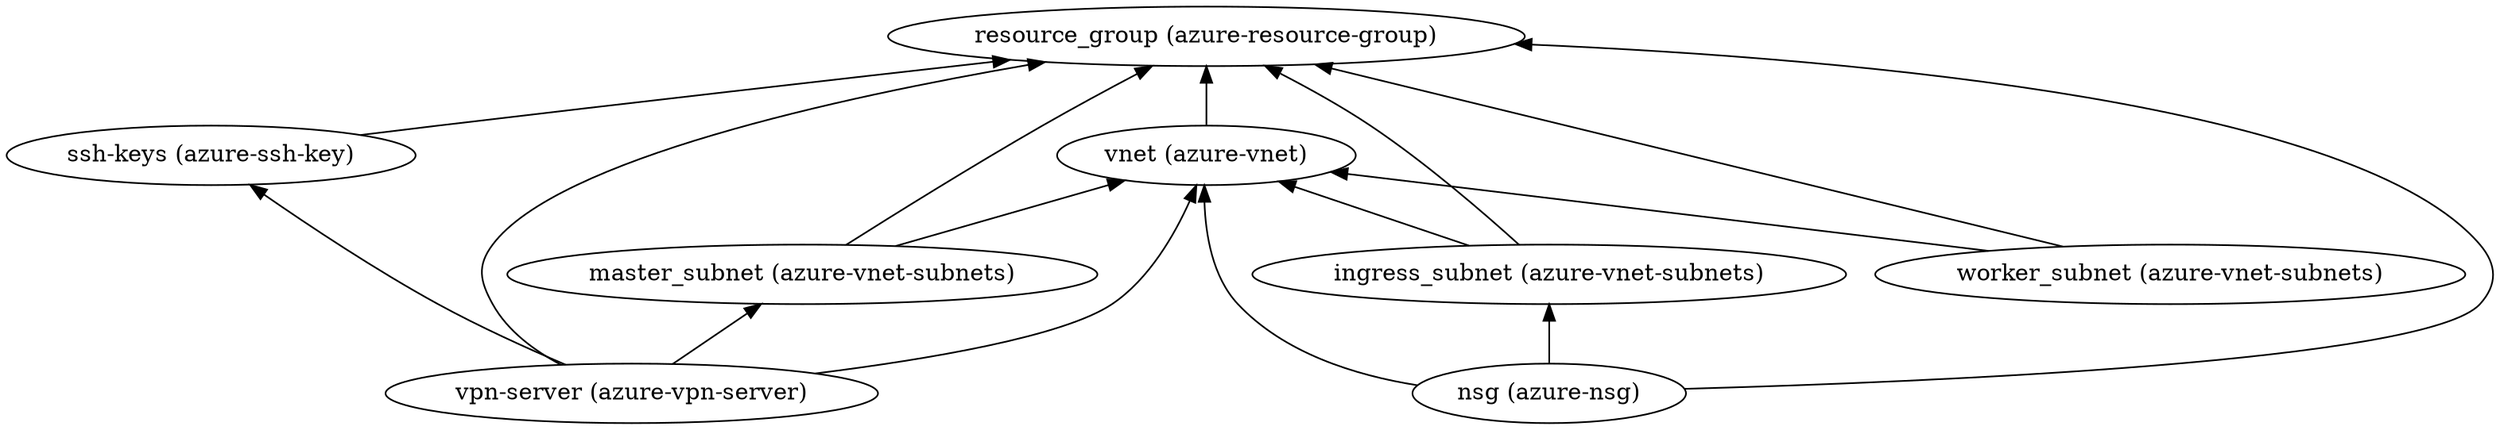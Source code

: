 digraph {
    rankdir="BT"
    "resource_group (azure-resource-group)"
"vnet (azure-vnet)" -> "resource_group (azure-resource-group)"
"vnet (azure-vnet)"
"master_subnet (azure-vnet-subnets)" -> "resource_group (azure-resource-group)"
"master_subnet (azure-vnet-subnets)" -> "vnet (azure-vnet)"
"master_subnet (azure-vnet-subnets)"
"worker_subnet (azure-vnet-subnets)" -> "resource_group (azure-resource-group)"
"worker_subnet (azure-vnet-subnets)" -> "vnet (azure-vnet)"
"worker_subnet (azure-vnet-subnets)"
"ingress_subnet (azure-vnet-subnets)" -> "resource_group (azure-resource-group)"
"ingress_subnet (azure-vnet-subnets)" -> "vnet (azure-vnet)"
"ingress_subnet (azure-vnet-subnets)"
"nsg (azure-nsg)" -> "resource_group (azure-resource-group)"
"nsg (azure-nsg)" -> "vnet (azure-vnet)"
"nsg (azure-nsg)" -> "ingress_subnet (azure-vnet-subnets)"
"nsg (azure-nsg)"
"ssh-keys (azure-ssh-key)" -> "resource_group (azure-resource-group)"
"ssh-keys (azure-ssh-key)"
"vpn-server (azure-vpn-server)" -> "resource_group (azure-resource-group)"
"vpn-server (azure-vpn-server)" -> "vnet (azure-vnet)"
"vpn-server (azure-vpn-server)" -> "master_subnet (azure-vnet-subnets)"
"vpn-server (azure-vpn-server)" -> "ssh-keys (azure-ssh-key)"
"vpn-server (azure-vpn-server)"
  }